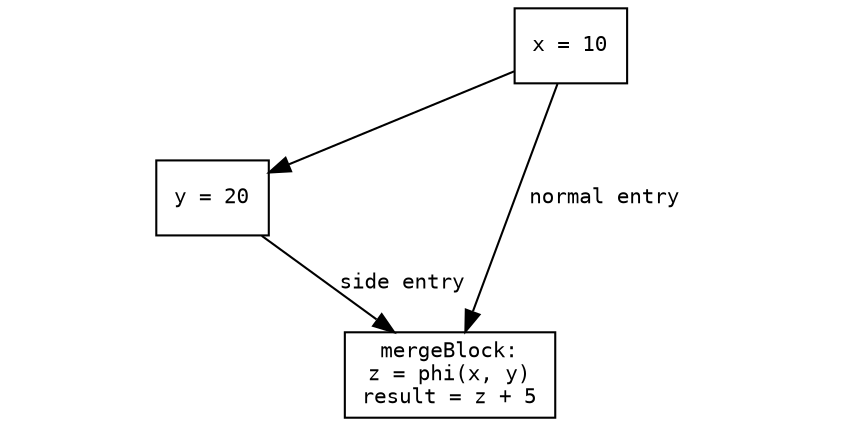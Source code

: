 digraph {
	node[shape=box, fontname=Courier,fontsize=10];
	edge[fontname=Courier,fontsize=10];
	graph[ratio=0.5]
	def[label="x = 10"];
	redef[label="y = 20"];
	use[label="mergeBlock:\nz = phi(x, y)\nresult = z + 5"];

	def -> redef;
	redef -> use[label="side entry"];
	def -> use[label="normal entry"];
}
